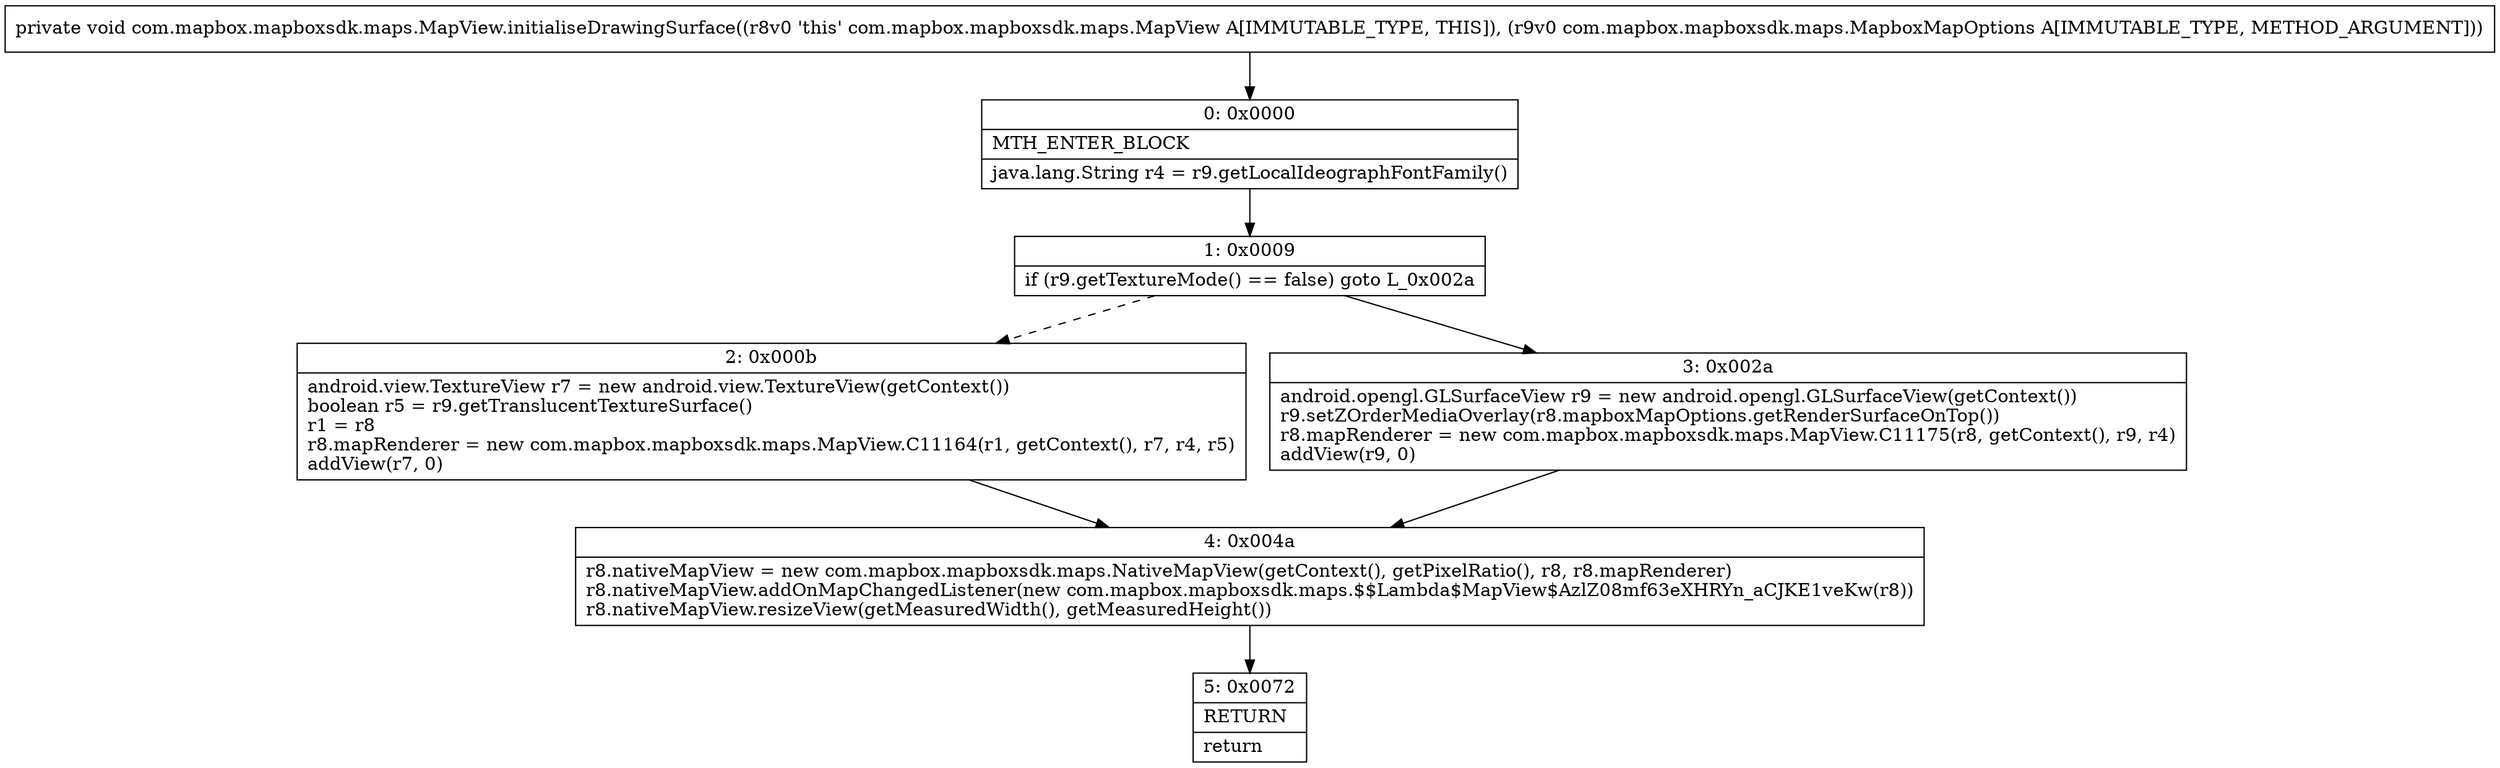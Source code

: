 digraph "CFG forcom.mapbox.mapboxsdk.maps.MapView.initialiseDrawingSurface(Lcom\/mapbox\/mapboxsdk\/maps\/MapboxMapOptions;)V" {
Node_0 [shape=record,label="{0\:\ 0x0000|MTH_ENTER_BLOCK\l|java.lang.String r4 = r9.getLocalIdeographFontFamily()\l}"];
Node_1 [shape=record,label="{1\:\ 0x0009|if (r9.getTextureMode() == false) goto L_0x002a\l}"];
Node_2 [shape=record,label="{2\:\ 0x000b|android.view.TextureView r7 = new android.view.TextureView(getContext())\lboolean r5 = r9.getTranslucentTextureSurface()\lr1 = r8\lr8.mapRenderer = new com.mapbox.mapboxsdk.maps.MapView.C11164(r1, getContext(), r7, r4, r5)\laddView(r7, 0)\l}"];
Node_3 [shape=record,label="{3\:\ 0x002a|android.opengl.GLSurfaceView r9 = new android.opengl.GLSurfaceView(getContext())\lr9.setZOrderMediaOverlay(r8.mapboxMapOptions.getRenderSurfaceOnTop())\lr8.mapRenderer = new com.mapbox.mapboxsdk.maps.MapView.C11175(r8, getContext(), r9, r4)\laddView(r9, 0)\l}"];
Node_4 [shape=record,label="{4\:\ 0x004a|r8.nativeMapView = new com.mapbox.mapboxsdk.maps.NativeMapView(getContext(), getPixelRatio(), r8, r8.mapRenderer)\lr8.nativeMapView.addOnMapChangedListener(new com.mapbox.mapboxsdk.maps.$$Lambda$MapView$AzlZ08mf63eXHRYn_aCJKE1veKw(r8))\lr8.nativeMapView.resizeView(getMeasuredWidth(), getMeasuredHeight())\l}"];
Node_5 [shape=record,label="{5\:\ 0x0072|RETURN\l|return\l}"];
MethodNode[shape=record,label="{private void com.mapbox.mapboxsdk.maps.MapView.initialiseDrawingSurface((r8v0 'this' com.mapbox.mapboxsdk.maps.MapView A[IMMUTABLE_TYPE, THIS]), (r9v0 com.mapbox.mapboxsdk.maps.MapboxMapOptions A[IMMUTABLE_TYPE, METHOD_ARGUMENT])) }"];
MethodNode -> Node_0;
Node_0 -> Node_1;
Node_1 -> Node_2[style=dashed];
Node_1 -> Node_3;
Node_2 -> Node_4;
Node_3 -> Node_4;
Node_4 -> Node_5;
}

